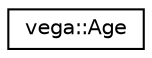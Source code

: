 digraph "Graphical Class Hierarchy"
{
  edge [fontname="Helvetica",fontsize="10",labelfontname="Helvetica",labelfontsize="10"];
  node [fontname="Helvetica",fontsize="10",shape=record];
  rankdir="LR";
  Node0 [label="vega::Age",height=0.2,width=0.4,color="black", fillcolor="white", style="filled",URL="$classvega_1_1Age.html"];
}
